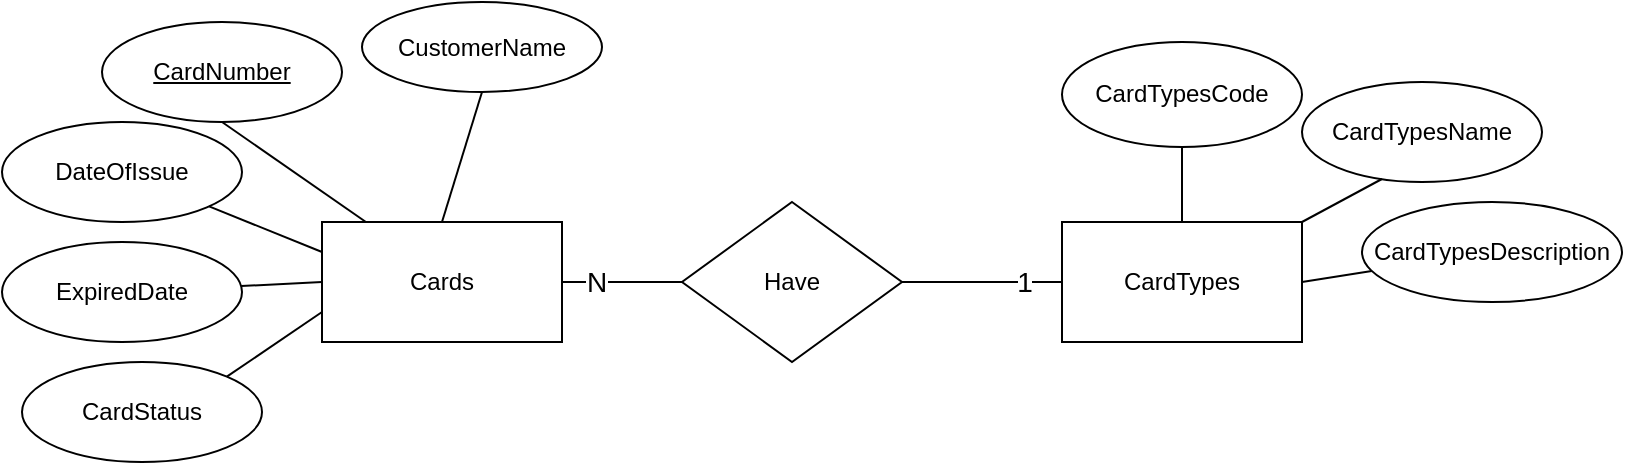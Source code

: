 <mxfile version="14.2.9" type="device"><diagram id="8FJ0bB70btWS82wDkIWX" name="Page-1"><mxGraphModel dx="2249" dy="737" grid="1" gridSize="10" guides="1" tooltips="1" connect="1" arrows="1" fold="1" page="1" pageScale="1" pageWidth="827" pageHeight="1169" math="0" shadow="0"><root><mxCell id="0"/><mxCell id="1" parent="0"/><mxCell id="apnzIHP3aybxU7VDY7QM-1" value="Cards" style="rounded=0;whiteSpace=wrap;html=1;" vertex="1" parent="1"><mxGeometry x="120" y="150" width="120" height="60" as="geometry"/></mxCell><mxCell id="apnzIHP3aybxU7VDY7QM-2" value="&lt;u&gt;CardNumber&lt;/u&gt;" style="ellipse;whiteSpace=wrap;html=1;" vertex="1" parent="1"><mxGeometry x="10" y="50" width="120" height="50" as="geometry"/></mxCell><mxCell id="apnzIHP3aybxU7VDY7QM-3" value="CustomerName" style="ellipse;whiteSpace=wrap;html=1;" vertex="1" parent="1"><mxGeometry x="140" y="40" width="120" height="45" as="geometry"/></mxCell><mxCell id="apnzIHP3aybxU7VDY7QM-6" value="" style="endArrow=none;html=1;entryX=0.5;entryY=1;entryDx=0;entryDy=0;exitX=0.183;exitY=0;exitDx=0;exitDy=0;exitPerimeter=0;" edge="1" parent="1" source="apnzIHP3aybxU7VDY7QM-1" target="apnzIHP3aybxU7VDY7QM-2"><mxGeometry width="50" height="50" relative="1" as="geometry"><mxPoint x="310" y="130" as="sourcePoint"/><mxPoint x="360" y="80" as="targetPoint"/></mxGeometry></mxCell><mxCell id="apnzIHP3aybxU7VDY7QM-7" value="" style="endArrow=none;html=1;entryX=0.5;entryY=1;entryDx=0;entryDy=0;exitX=0.5;exitY=0;exitDx=0;exitDy=0;" edge="1" parent="1" source="apnzIHP3aybxU7VDY7QM-1" target="apnzIHP3aybxU7VDY7QM-3"><mxGeometry width="50" height="50" relative="1" as="geometry"><mxPoint x="310" y="130" as="sourcePoint"/><mxPoint x="360" y="80" as="targetPoint"/></mxGeometry></mxCell><mxCell id="apnzIHP3aybxU7VDY7QM-8" value="CardTypes" style="rounded=0;whiteSpace=wrap;html=1;" vertex="1" parent="1"><mxGeometry x="490" y="150" width="120" height="60" as="geometry"/></mxCell><mxCell id="apnzIHP3aybxU7VDY7QM-9" value="DateOfIssue" style="ellipse;whiteSpace=wrap;html=1;" vertex="1" parent="1"><mxGeometry x="-40" y="100" width="120" height="50" as="geometry"/></mxCell><mxCell id="apnzIHP3aybxU7VDY7QM-10" value="" style="endArrow=none;html=1;entryX=0;entryY=0.25;entryDx=0;entryDy=0;" edge="1" parent="1" source="apnzIHP3aybxU7VDY7QM-9" target="apnzIHP3aybxU7VDY7QM-1"><mxGeometry width="50" height="50" relative="1" as="geometry"><mxPoint x="310" y="330" as="sourcePoint"/><mxPoint x="360" y="280" as="targetPoint"/></mxGeometry></mxCell><mxCell id="apnzIHP3aybxU7VDY7QM-11" value="ExpiredDate" style="ellipse;whiteSpace=wrap;html=1;" vertex="1" parent="1"><mxGeometry x="-40" y="160" width="120" height="50" as="geometry"/></mxCell><mxCell id="apnzIHP3aybxU7VDY7QM-12" value="" style="endArrow=none;html=1;entryX=0;entryY=0.5;entryDx=0;entryDy=0;" edge="1" parent="1" source="apnzIHP3aybxU7VDY7QM-11" target="apnzIHP3aybxU7VDY7QM-1"><mxGeometry width="50" height="50" relative="1" as="geometry"><mxPoint x="310" y="330" as="sourcePoint"/><mxPoint x="360" y="280" as="targetPoint"/></mxGeometry></mxCell><mxCell id="apnzIHP3aybxU7VDY7QM-13" value="CardStatus" style="ellipse;whiteSpace=wrap;html=1;" vertex="1" parent="1"><mxGeometry x="-30" y="220" width="120" height="50" as="geometry"/></mxCell><mxCell id="apnzIHP3aybxU7VDY7QM-14" value="" style="endArrow=none;html=1;entryX=0;entryY=0.75;entryDx=0;entryDy=0;exitX=1;exitY=0;exitDx=0;exitDy=0;" edge="1" parent="1" source="apnzIHP3aybxU7VDY7QM-13" target="apnzIHP3aybxU7VDY7QM-1"><mxGeometry width="50" height="50" relative="1" as="geometry"><mxPoint x="310" y="330" as="sourcePoint"/><mxPoint x="360" y="280" as="targetPoint"/></mxGeometry></mxCell><mxCell id="apnzIHP3aybxU7VDY7QM-15" value="CardTypesCode" style="ellipse;whiteSpace=wrap;html=1;" vertex="1" parent="1"><mxGeometry x="490" y="60" width="120" height="52.5" as="geometry"/></mxCell><mxCell id="apnzIHP3aybxU7VDY7QM-16" value="CardTypesName" style="ellipse;whiteSpace=wrap;html=1;" vertex="1" parent="1"><mxGeometry x="610" y="80" width="120" height="50" as="geometry"/></mxCell><mxCell id="apnzIHP3aybxU7VDY7QM-17" value="" style="endArrow=none;html=1;exitX=0.5;exitY=0;exitDx=0;exitDy=0;" edge="1" parent="1" source="apnzIHP3aybxU7VDY7QM-8" target="apnzIHP3aybxU7VDY7QM-15"><mxGeometry width="50" height="50" relative="1" as="geometry"><mxPoint x="310" y="330" as="sourcePoint"/><mxPoint x="360" y="280" as="targetPoint"/></mxGeometry></mxCell><mxCell id="apnzIHP3aybxU7VDY7QM-18" value="" style="endArrow=none;html=1;entryX=0.333;entryY=0.97;entryDx=0;entryDy=0;entryPerimeter=0;exitX=1;exitY=0;exitDx=0;exitDy=0;" edge="1" parent="1" source="apnzIHP3aybxU7VDY7QM-8" target="apnzIHP3aybxU7VDY7QM-16"><mxGeometry width="50" height="50" relative="1" as="geometry"><mxPoint x="550" y="140" as="sourcePoint"/><mxPoint x="360" y="280" as="targetPoint"/></mxGeometry></mxCell><mxCell id="apnzIHP3aybxU7VDY7QM-19" value="CardTypesDescription" style="ellipse;whiteSpace=wrap;html=1;" vertex="1" parent="1"><mxGeometry x="640" y="140" width="130" height="50" as="geometry"/></mxCell><mxCell id="apnzIHP3aybxU7VDY7QM-20" value="" style="endArrow=none;html=1;exitX=1;exitY=0.5;exitDx=0;exitDy=0;" edge="1" parent="1" source="apnzIHP3aybxU7VDY7QM-8" target="apnzIHP3aybxU7VDY7QM-19"><mxGeometry width="50" height="50" relative="1" as="geometry"><mxPoint x="310" y="330" as="sourcePoint"/><mxPoint x="360" y="280" as="targetPoint"/></mxGeometry></mxCell><mxCell id="apnzIHP3aybxU7VDY7QM-21" value="Have" style="rhombus;whiteSpace=wrap;html=1;" vertex="1" parent="1"><mxGeometry x="300" y="140" width="110" height="80" as="geometry"/></mxCell><mxCell id="apnzIHP3aybxU7VDY7QM-26" value="" style="endArrow=none;html=1;entryX=0;entryY=0.5;entryDx=0;entryDy=0;exitX=1;exitY=0.5;exitDx=0;exitDy=0;" edge="1" parent="1" source="apnzIHP3aybxU7VDY7QM-21" target="apnzIHP3aybxU7VDY7QM-8"><mxGeometry width="50" height="50" relative="1" as="geometry"><mxPoint x="310" y="330" as="sourcePoint"/><mxPoint x="360" y="280" as="targetPoint"/></mxGeometry></mxCell><mxCell id="apnzIHP3aybxU7VDY7QM-32" value="1" style="edgeLabel;html=1;align=center;verticalAlign=middle;resizable=0;points=[];fontSize=14;" vertex="1" connectable="0" parent="apnzIHP3aybxU7VDY7QM-26"><mxGeometry x="0.525" relative="1" as="geometry"><mxPoint as="offset"/></mxGeometry></mxCell><mxCell id="apnzIHP3aybxU7VDY7QM-27" value="" style="endArrow=none;html=1;entryX=0;entryY=0.5;entryDx=0;entryDy=0;exitX=1;exitY=0.5;exitDx=0;exitDy=0;" edge="1" parent="1" source="apnzIHP3aybxU7VDY7QM-1" target="apnzIHP3aybxU7VDY7QM-21"><mxGeometry width="50" height="50" relative="1" as="geometry"><mxPoint x="310" y="330" as="sourcePoint"/><mxPoint x="360" y="280" as="targetPoint"/></mxGeometry></mxCell><mxCell id="apnzIHP3aybxU7VDY7QM-31" value="N" style="edgeLabel;html=1;align=center;verticalAlign=middle;resizable=0;points=[];fontSize=14;" vertex="1" connectable="0" parent="apnzIHP3aybxU7VDY7QM-27"><mxGeometry x="-0.433" relative="1" as="geometry"><mxPoint as="offset"/></mxGeometry></mxCell></root></mxGraphModel></diagram></mxfile>